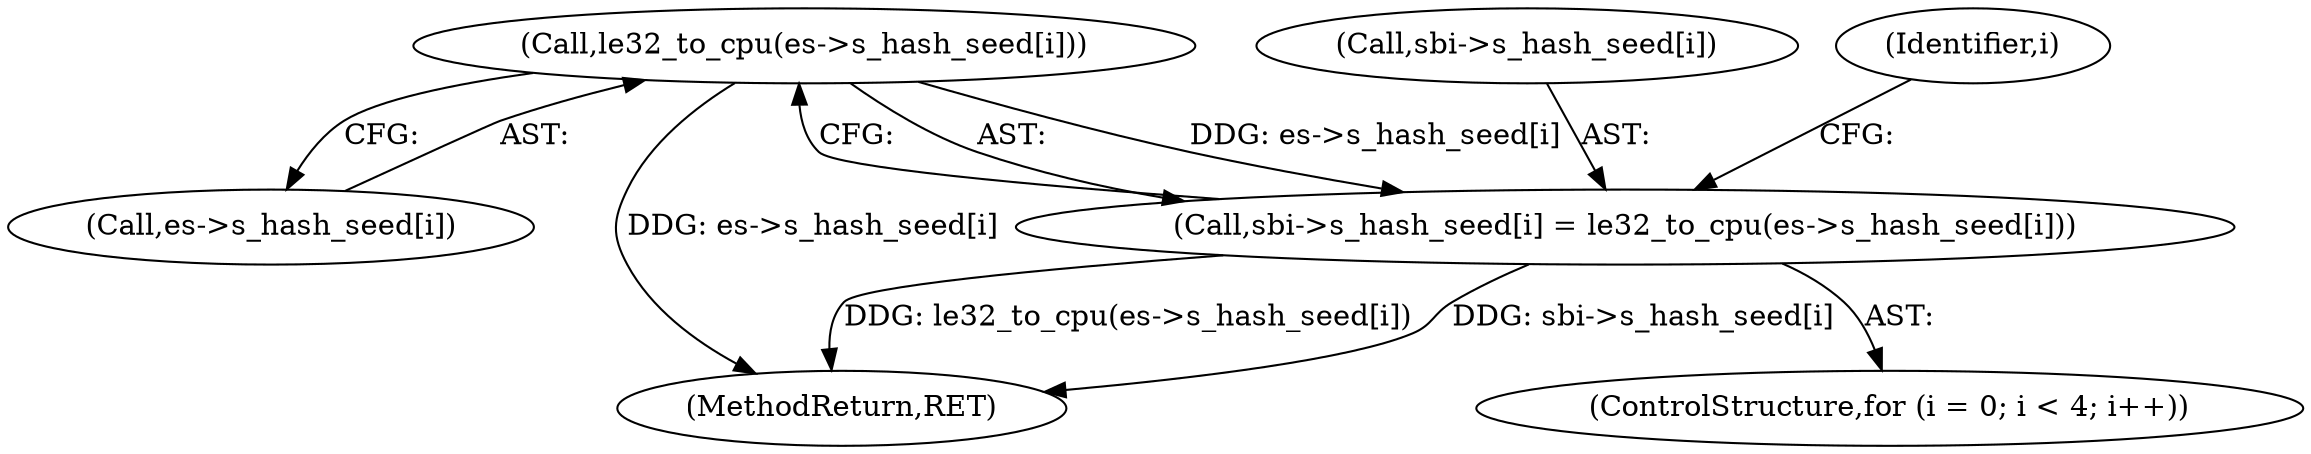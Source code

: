 digraph "0_linux_0449641130f5652b344ef6fa39fa019d7e94660a@array" {
"1000966" [label="(Call,le32_to_cpu(es->s_hash_seed[i]))"];
"1000960" [label="(Call,sbi->s_hash_seed[i] = le32_to_cpu(es->s_hash_seed[i]))"];
"1000967" [label="(Call,es->s_hash_seed[i])"];
"1000951" [label="(ControlStructure,for (i = 0; i < 4; i++))"];
"1002227" [label="(MethodReturn,RET)"];
"1000961" [label="(Call,sbi->s_hash_seed[i])"];
"1000959" [label="(Identifier,i)"];
"1000966" [label="(Call,le32_to_cpu(es->s_hash_seed[i]))"];
"1000960" [label="(Call,sbi->s_hash_seed[i] = le32_to_cpu(es->s_hash_seed[i]))"];
"1000966" -> "1000960"  [label="AST: "];
"1000966" -> "1000967"  [label="CFG: "];
"1000967" -> "1000966"  [label="AST: "];
"1000960" -> "1000966"  [label="CFG: "];
"1000966" -> "1002227"  [label="DDG: es->s_hash_seed[i]"];
"1000966" -> "1000960"  [label="DDG: es->s_hash_seed[i]"];
"1000960" -> "1000951"  [label="AST: "];
"1000961" -> "1000960"  [label="AST: "];
"1000959" -> "1000960"  [label="CFG: "];
"1000960" -> "1002227"  [label="DDG: le32_to_cpu(es->s_hash_seed[i])"];
"1000960" -> "1002227"  [label="DDG: sbi->s_hash_seed[i]"];
}
